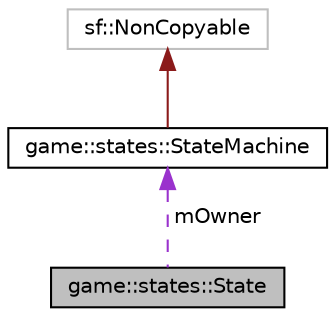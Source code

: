 digraph "game::states::State"
{
 // LATEX_PDF_SIZE
  edge [fontname="Helvetica",fontsize="10",labelfontname="Helvetica",labelfontsize="10"];
  node [fontname="Helvetica",fontsize="10",shape=record];
  Node1 [label="game::states::State",height=0.2,width=0.4,color="black", fillcolor="grey75", style="filled", fontcolor="black",tooltip="base class of all game states"];
  Node2 -> Node1 [dir="back",color="darkorchid3",fontsize="10",style="dashed",label=" mOwner" ,fontname="Helvetica"];
  Node2 [label="game::states::StateMachine",height=0.2,width=0.4,color="black", fillcolor="white", style="filled",URL="$classgame_1_1states_1_1StateMachine.html",tooltip="implementation of a pushdown state machine"];
  Node3 -> Node2 [dir="back",color="firebrick4",fontsize="10",style="solid",fontname="Helvetica"];
  Node3 [label="sf::NonCopyable",height=0.2,width=0.4,color="grey75", fillcolor="white", style="filled",tooltip=" "];
}
